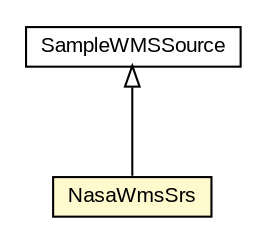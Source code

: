 #!/usr/local/bin/dot
#
# Class diagram 
# Generated by UMLGraph version R5_6-24-gf6e263 (http://www.umlgraph.org/)
#

digraph G {
	edge [fontname="arial",fontsize=10,labelfontname="arial",labelfontsize=10];
	node [fontname="arial",fontsize=10,shape=plaintext];
	nodesep=0.25;
	ranksep=0.5;
	// org.osmdroid.samplefragments.tilesources.NasaWmsSrs
	c205738 [label=<<table title="org.osmdroid.samplefragments.tilesources.NasaWmsSrs" border="0" cellborder="1" cellspacing="0" cellpadding="2" port="p" bgcolor="lemonChiffon" href="./NasaWmsSrs.html">
		<tr><td><table border="0" cellspacing="0" cellpadding="1">
<tr><td align="center" balign="center"> NasaWmsSrs </td></tr>
		</table></td></tr>
		</table>>, URL="./NasaWmsSrs.html", fontname="arial", fontcolor="black", fontsize=10.0];
	// org.osmdroid.samplefragments.tilesources.SampleWMSSource
	c205754 [label=<<table title="org.osmdroid.samplefragments.tilesources.SampleWMSSource" border="0" cellborder="1" cellspacing="0" cellpadding="2" port="p" href="./SampleWMSSource.html">
		<tr><td><table border="0" cellspacing="0" cellpadding="1">
<tr><td align="center" balign="center"> SampleWMSSource </td></tr>
		</table></td></tr>
		</table>>, URL="./SampleWMSSource.html", fontname="arial", fontcolor="black", fontsize=10.0];
	//org.osmdroid.samplefragments.tilesources.NasaWmsSrs extends org.osmdroid.samplefragments.tilesources.SampleWMSSource
	c205754:p -> c205738:p [dir=back,arrowtail=empty];
}

